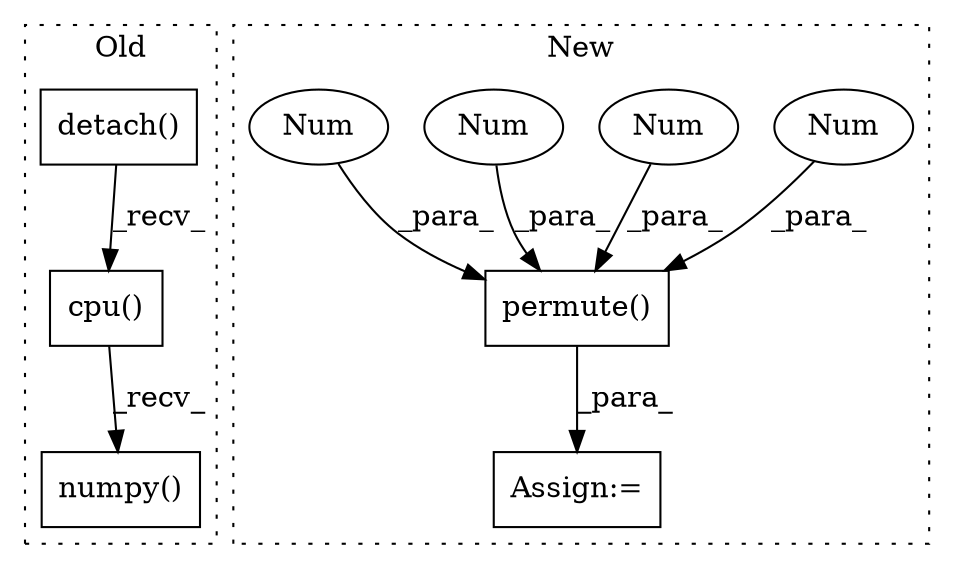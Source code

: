 digraph G {
subgraph cluster0 {
1 [label="detach()" a="75" s="1921" l="38" shape="box"];
8 [label="cpu()" a="75" s="1921" l="44" shape="box"];
9 [label="numpy()" a="75" s="1921" l="52" shape="box"];
label = "Old";
style="dotted";
}
subgraph cluster1 {
2 [label="permute()" a="75" s="2154,2184" l="17,1" shape="box"];
3 [label="Assign:=" a="68" s="2151" l="3" shape="box"];
4 [label="Num" a="76" s="2171" l="1" shape="ellipse"];
5 [label="Num" a="76" s="2180" l="1" shape="ellipse"];
6 [label="Num" a="76" s="2183" l="1" shape="ellipse"];
7 [label="Num" a="76" s="2174" l="1" shape="ellipse"];
label = "New";
style="dotted";
}
1 -> 8 [label="_recv_"];
2 -> 3 [label="_para_"];
4 -> 2 [label="_para_"];
5 -> 2 [label="_para_"];
6 -> 2 [label="_para_"];
7 -> 2 [label="_para_"];
8 -> 9 [label="_recv_"];
}